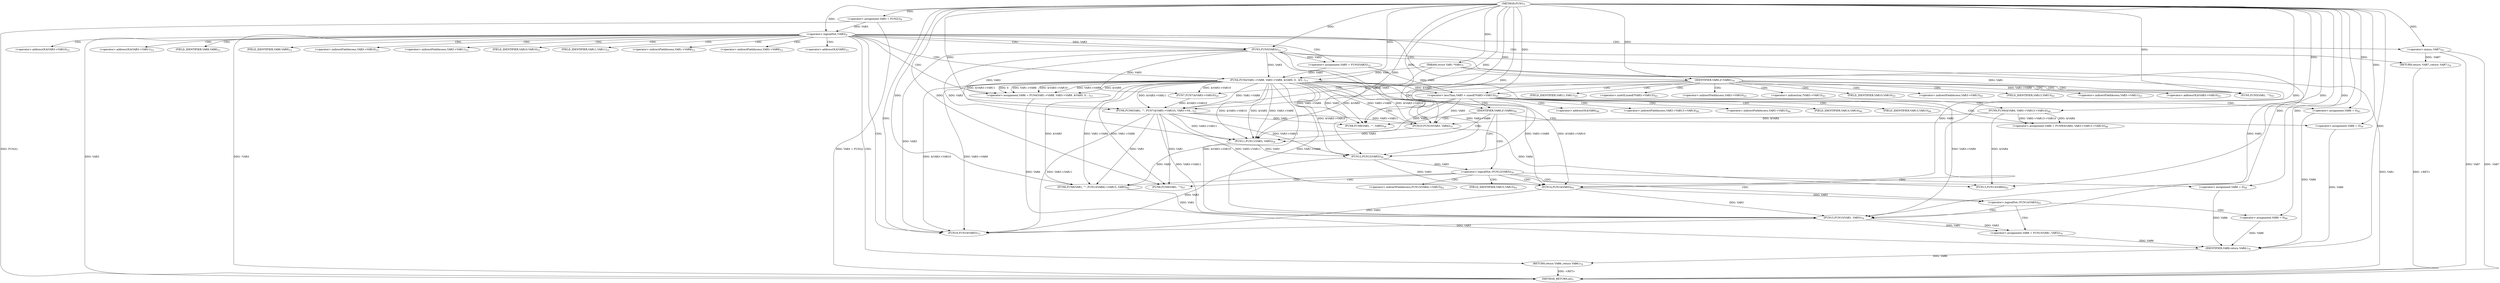 digraph "FUN1" {  
"8" [label = <(METHOD,FUN1)<SUB>1</SUB>> ]
"146" [label = <(METHOD_RETURN,int)<SUB>1</SUB>> ]
"9" [label = <(PARAM,struct VAR1 *VAR1)<SUB>1</SUB>> ]
"15" [label = <(&lt;operator&gt;.assignment,VAR3 = FUN2())<SUB>8</SUB>> ]
"25" [label = <(&lt;operator&gt;.assignment,VAR5 = FUN3(VAR3))<SUB>12</SUB>> ]
"29" [label = <(&lt;operator&gt;.assignment,VAR6 = FUN4(VAR1-&gt;VAR8, VAR3-&gt;VAR9, &amp;VAR5, 0,

...)<SUB>13</SUB>> ]
"56" [label = <(FUN6,FUN6(VAR1, &quot;&quot;,

		 FUN7(&amp;VAR3-&gt;VAR10), VAR3-&gt;VA...)<SUB>23</SUB>> ]
"84" [label = <(&lt;operator&gt;.assignment,VAR6 = FUN9(&amp;VAR4, VAR3-&gt;VAR13-&gt;VAR14))<SUB>48</SUB>> ]
"101" [label = <(FUN10,FUN10(VAR3, VAR4))<SUB>53</SUB>> ]
"104" [label = <(FUN11,FUN11(VAR3, VAR5))<SUB>54</SUB>> ]
"119" [label = <(FUN6,FUN6(VAR1, &quot;&quot;,
		 FUN13(VAR4)-&gt;VAR15, VAR5))<SUB>62</SUB>> ]
"136" [label = <(&lt;operator&gt;.assignment,VAR6 = FUN15(VAR1, VAR3))<SUB>70</SUB>> ]
"142" [label = <(FUN16,FUN16(VAR3))<SUB>73</SUB>> ]
"144" [label = <(RETURN,return VAR6;,return VAR6;)<SUB>74</SUB>> ]
"19" [label = <(&lt;operator&gt;.logicalNot,!VAR3)<SUB>9</SUB>> ]
"50" [label = <(IDENTIFIER,VAR6,if (VAR6))<SUB>18</SUB>> ]
"68" [label = <(&lt;operator&gt;.lessThan,VAR5 &lt; sizeof(*VAR3-&gt;VAR13))<SUB>43</SUB>> ]
"95" [label = <(IDENTIFIER,VAR6,if (VAR6))<SUB>49</SUB>> ]
"108" [label = <(&lt;operator&gt;.logicalNot,!FUN12(VAR3))<SUB>56</SUB>> ]
"128" [label = <(&lt;operator&gt;.logicalNot,!FUN14(VAR3))<SUB>65</SUB>> ]
"145" [label = <(IDENTIFIER,VAR6,return VAR6;)<SUB>74</SUB>> ]
"22" [label = <(RETURN,return -VAR7;,return -VAR7;)<SUB>10</SUB>> ]
"27" [label = <(FUN3,FUN3(VAR3))<SUB>12</SUB>> ]
"31" [label = <(FUN4,FUN4(VAR1-&gt;VAR8, VAR3-&gt;VAR9, &amp;VAR5, 0,

			  &amp;V...)<SUB>13</SUB>> ]
"52" [label = <(FUN5,FUN5(VAR1, &quot;&quot;))<SUB>19</SUB>> ]
"59" [label = <(FUN7,FUN7(&amp;VAR3-&gt;VAR10))<SUB>25</SUB>> ]
"76" [label = <(FUN8,FUN8(VAR1, &quot;&quot;, VAR5))<SUB>44</SUB>> ]
"80" [label = <(&lt;operator&gt;.assignment,VAR6 = 0)<SUB>45</SUB>> ]
"86" [label = <(FUN9,FUN9(&amp;VAR4, VAR3-&gt;VAR13-&gt;VAR14))<SUB>48</SUB>> ]
"97" [label = <(&lt;operator&gt;.assignment,VAR6 = 0)<SUB>50</SUB>> ]
"112" [label = <(FUN8,FUN8(VAR1, &quot;&quot;))<SUB>57</SUB>> ]
"115" [label = <(&lt;operator&gt;.assignment,VAR6 = 0)<SUB>58</SUB>> ]
"132" [label = <(&lt;operator&gt;.assignment,VAR6 = 0)<SUB>66</SUB>> ]
"138" [label = <(FUN15,FUN15(VAR1, VAR3))<SUB>70</SUB>> ]
"23" [label = <(&lt;operator&gt;.minus,-VAR7)<SUB>10</SUB>> ]
"109" [label = <(FUN12,FUN12(VAR3))<SUB>56</SUB>> ]
"123" [label = <(FUN13,FUN13(VAR4))<SUB>63</SUB>> ]
"129" [label = <(FUN14,FUN14(VAR3))<SUB>65</SUB>> ]
"64" [label = <(&lt;operator&gt;.indirectFieldAccess,VAR3-&gt;VAR11)<SUB>25</SUB>> ]
"122" [label = <(&lt;operator&gt;.indirectFieldAccess,FUN13(VAR4)-&gt;VAR15)<SUB>63</SUB>> ]
"32" [label = <(&lt;operator&gt;.indirectFieldAccess,VAR1-&gt;VAR8)<SUB>13</SUB>> ]
"35" [label = <(&lt;operator&gt;.indirectFieldAccess,VAR3-&gt;VAR9)<SUB>13</SUB>> ]
"38" [label = <(&lt;operator&gt;.addressOf,&amp;VAR5)<SUB>13</SUB>> ]
"41" [label = <(&lt;operator&gt;.addressOf,&amp;VAR3-&gt;VAR10)<SUB>15</SUB>> ]
"45" [label = <(&lt;operator&gt;.addressOf,&amp;VAR3-&gt;VAR11)<SUB>15</SUB>> ]
"60" [label = <(&lt;operator&gt;.addressOf,&amp;VAR3-&gt;VAR10)<SUB>25</SUB>> ]
"66" [label = <(FIELD_IDENTIFIER,VAR11,VAR11)<SUB>25</SUB>> ]
"70" [label = <(&lt;operator&gt;.sizeOf,sizeof(*VAR3-&gt;VAR13))<SUB>43</SUB>> ]
"87" [label = <(&lt;operator&gt;.addressOf,&amp;VAR4)<SUB>48</SUB>> ]
"89" [label = <(&lt;operator&gt;.indirectFieldAccess,VAR3-&gt;VAR13-&gt;VAR14)<SUB>48</SUB>> ]
"125" [label = <(FIELD_IDENTIFIER,VAR15,VAR15)<SUB>63</SUB>> ]
"34" [label = <(FIELD_IDENTIFIER,VAR8,VAR8)<SUB>13</SUB>> ]
"37" [label = <(FIELD_IDENTIFIER,VAR9,VAR9)<SUB>13</SUB>> ]
"42" [label = <(&lt;operator&gt;.indirectFieldAccess,VAR3-&gt;VAR10)<SUB>15</SUB>> ]
"46" [label = <(&lt;operator&gt;.indirectFieldAccess,VAR3-&gt;VAR11)<SUB>15</SUB>> ]
"61" [label = <(&lt;operator&gt;.indirectFieldAccess,VAR3-&gt;VAR10)<SUB>25</SUB>> ]
"71" [label = <(&lt;operator&gt;.indirection,*VAR3-&gt;VAR13)<SUB>43</SUB>> ]
"90" [label = <(&lt;operator&gt;.indirectFieldAccess,VAR3-&gt;VAR13)<SUB>48</SUB>> ]
"93" [label = <(FIELD_IDENTIFIER,VAR14,VAR14)<SUB>48</SUB>> ]
"44" [label = <(FIELD_IDENTIFIER,VAR10,VAR10)<SUB>15</SUB>> ]
"48" [label = <(FIELD_IDENTIFIER,VAR11,VAR11)<SUB>15</SUB>> ]
"63" [label = <(FIELD_IDENTIFIER,VAR10,VAR10)<SUB>25</SUB>> ]
"72" [label = <(&lt;operator&gt;.indirectFieldAccess,VAR3-&gt;VAR13)<SUB>43</SUB>> ]
"92" [label = <(FIELD_IDENTIFIER,VAR13,VAR13)<SUB>48</SUB>> ]
"74" [label = <(FIELD_IDENTIFIER,VAR13,VAR13)<SUB>43</SUB>> ]
  "22" -> "146"  [ label = "DDG: &lt;RET&gt;"] 
  "144" -> "146"  [ label = "DDG: &lt;RET&gt;"] 
  "9" -> "146"  [ label = "DDG: VAR1"] 
  "15" -> "146"  [ label = "DDG: FUN2()"] 
  "15" -> "146"  [ label = "DDG: VAR3 = FUN2()"] 
  "19" -> "146"  [ label = "DDG: VAR3"] 
  "19" -> "146"  [ label = "DDG: !VAR3"] 
  "23" -> "146"  [ label = "DDG: VAR7"] 
  "23" -> "146"  [ label = "DDG: -VAR7"] 
  "8" -> "9"  [ label = "DDG: "] 
  "8" -> "15"  [ label = "DDG: "] 
  "27" -> "25"  [ label = "DDG: VAR3"] 
  "31" -> "29"  [ label = "DDG: VAR3-&gt;VAR9"] 
  "31" -> "29"  [ label = "DDG: &amp;VAR5"] 
  "31" -> "29"  [ label = "DDG: &amp;VAR3-&gt;VAR11"] 
  "31" -> "29"  [ label = "DDG: 0"] 
  "31" -> "29"  [ label = "DDG: VAR1-&gt;VAR8"] 
  "31" -> "29"  [ label = "DDG: &amp;VAR3-&gt;VAR10"] 
  "86" -> "84"  [ label = "DDG: &amp;VAR4"] 
  "86" -> "84"  [ label = "DDG: VAR3-&gt;VAR13-&gt;VAR14"] 
  "138" -> "136"  [ label = "DDG: VAR1"] 
  "138" -> "136"  [ label = "DDG: VAR3"] 
  "145" -> "144"  [ label = "DDG: VAR6"] 
  "8" -> "50"  [ label = "DDG: "] 
  "9" -> "56"  [ label = "DDG: VAR1"] 
  "31" -> "56"  [ label = "DDG: VAR1-&gt;VAR8"] 
  "8" -> "56"  [ label = "DDG: "] 
  "59" -> "56"  [ label = "DDG: &amp;VAR3-&gt;VAR10"] 
  "27" -> "56"  [ label = "DDG: VAR3"] 
  "31" -> "56"  [ label = "DDG: &amp;VAR3-&gt;VAR11"] 
  "8" -> "95"  [ label = "DDG: "] 
  "27" -> "101"  [ label = "DDG: VAR3"] 
  "31" -> "101"  [ label = "DDG: VAR3-&gt;VAR9"] 
  "56" -> "101"  [ label = "DDG: VAR3-&gt;VAR11"] 
  "8" -> "101"  [ label = "DDG: "] 
  "31" -> "101"  [ label = "DDG: &amp;VAR3-&gt;VAR10"] 
  "86" -> "101"  [ label = "DDG: &amp;VAR4"] 
  "31" -> "104"  [ label = "DDG: VAR3-&gt;VAR9"] 
  "56" -> "104"  [ label = "DDG: VAR3-&gt;VAR11"] 
  "101" -> "104"  [ label = "DDG: VAR3"] 
  "8" -> "104"  [ label = "DDG: "] 
  "27" -> "104"  [ label = "DDG: VAR3"] 
  "31" -> "104"  [ label = "DDG: &amp;VAR3-&gt;VAR10"] 
  "31" -> "104"  [ label = "DDG: &amp;VAR5"] 
  "68" -> "104"  [ label = "DDG: VAR5"] 
  "31" -> "119"  [ label = "DDG: VAR1-&gt;VAR8"] 
  "56" -> "119"  [ label = "DDG: VAR1"] 
  "8" -> "119"  [ label = "DDG: "] 
  "31" -> "119"  [ label = "DDG: &amp;VAR5"] 
  "104" -> "119"  [ label = "DDG: VAR5"] 
  "27" -> "142"  [ label = "DDG: VAR3"] 
  "31" -> "142"  [ label = "DDG: VAR3-&gt;VAR9"] 
  "56" -> "142"  [ label = "DDG: VAR3-&gt;VAR11"] 
  "109" -> "142"  [ label = "DDG: VAR3"] 
  "129" -> "142"  [ label = "DDG: VAR3"] 
  "138" -> "142"  [ label = "DDG: VAR3"] 
  "8" -> "142"  [ label = "DDG: "] 
  "31" -> "142"  [ label = "DDG: &amp;VAR3-&gt;VAR10"] 
  "29" -> "145"  [ label = "DDG: VAR6"] 
  "97" -> "145"  [ label = "DDG: VAR6"] 
  "115" -> "145"  [ label = "DDG: VAR6"] 
  "132" -> "145"  [ label = "DDG: VAR6"] 
  "136" -> "145"  [ label = "DDG: VAR6"] 
  "80" -> "145"  [ label = "DDG: VAR6"] 
  "8" -> "145"  [ label = "DDG: "] 
  "15" -> "19"  [ label = "DDG: VAR3"] 
  "8" -> "19"  [ label = "DDG: "] 
  "23" -> "22"  [ label = "DDG: -VAR7"] 
  "19" -> "27"  [ label = "DDG: VAR3"] 
  "8" -> "27"  [ label = "DDG: "] 
  "9" -> "31"  [ label = "DDG: VAR1"] 
  "27" -> "31"  [ label = "DDG: VAR3"] 
  "25" -> "31"  [ label = "DDG: VAR5"] 
  "8" -> "31"  [ label = "DDG: "] 
  "31" -> "59"  [ label = "DDG: &amp;VAR3-&gt;VAR10"] 
  "27" -> "59"  [ label = "DDG: VAR3"] 
  "25" -> "68"  [ label = "DDG: VAR5"] 
  "31" -> "68"  [ label = "DDG: &amp;VAR5"] 
  "8" -> "68"  [ label = "DDG: "] 
  "8" -> "80"  [ label = "DDG: "] 
  "8" -> "86"  [ label = "DDG: "] 
  "8" -> "97"  [ label = "DDG: "] 
  "109" -> "108"  [ label = "DDG: VAR3"] 
  "8" -> "115"  [ label = "DDG: "] 
  "129" -> "128"  [ label = "DDG: VAR3"] 
  "8" -> "132"  [ label = "DDG: "] 
  "31" -> "138"  [ label = "DDG: VAR1-&gt;VAR8"] 
  "119" -> "138"  [ label = "DDG: VAR1"] 
  "8" -> "138"  [ label = "DDG: "] 
  "31" -> "138"  [ label = "DDG: VAR3-&gt;VAR9"] 
  "56" -> "138"  [ label = "DDG: VAR3-&gt;VAR11"] 
  "129" -> "138"  [ label = "DDG: VAR3"] 
  "27" -> "138"  [ label = "DDG: VAR3"] 
  "31" -> "138"  [ label = "DDG: &amp;VAR3-&gt;VAR10"] 
  "9" -> "52"  [ label = "DDG: VAR1"] 
  "31" -> "52"  [ label = "DDG: VAR1-&gt;VAR8"] 
  "8" -> "52"  [ label = "DDG: "] 
  "31" -> "76"  [ label = "DDG: VAR1-&gt;VAR8"] 
  "56" -> "76"  [ label = "DDG: VAR1"] 
  "8" -> "76"  [ label = "DDG: "] 
  "31" -> "76"  [ label = "DDG: &amp;VAR5"] 
  "68" -> "76"  [ label = "DDG: VAR5"] 
  "31" -> "109"  [ label = "DDG: VAR3-&gt;VAR9"] 
  "56" -> "109"  [ label = "DDG: VAR3-&gt;VAR11"] 
  "104" -> "109"  [ label = "DDG: VAR3"] 
  "8" -> "109"  [ label = "DDG: "] 
  "27" -> "109"  [ label = "DDG: VAR3"] 
  "31" -> "109"  [ label = "DDG: &amp;VAR3-&gt;VAR10"] 
  "31" -> "112"  [ label = "DDG: VAR1-&gt;VAR8"] 
  "56" -> "112"  [ label = "DDG: VAR1"] 
  "8" -> "112"  [ label = "DDG: "] 
  "86" -> "123"  [ label = "DDG: &amp;VAR4"] 
  "101" -> "123"  [ label = "DDG: VAR4"] 
  "8" -> "123"  [ label = "DDG: "] 
  "31" -> "129"  [ label = "DDG: VAR3-&gt;VAR9"] 
  "56" -> "129"  [ label = "DDG: VAR3-&gt;VAR11"] 
  "109" -> "129"  [ label = "DDG: VAR3"] 
  "8" -> "129"  [ label = "DDG: "] 
  "27" -> "129"  [ label = "DDG: VAR3"] 
  "31" -> "129"  [ label = "DDG: &amp;VAR3-&gt;VAR10"] 
  "8" -> "23"  [ label = "DDG: "] 
  "19" -> "34"  [ label = "CDG: "] 
  "19" -> "42"  [ label = "CDG: "] 
  "19" -> "37"  [ label = "CDG: "] 
  "19" -> "38"  [ label = "CDG: "] 
  "19" -> "25"  [ label = "CDG: "] 
  "19" -> "27"  [ label = "CDG: "] 
  "19" -> "50"  [ label = "CDG: "] 
  "19" -> "144"  [ label = "CDG: "] 
  "19" -> "44"  [ label = "CDG: "] 
  "19" -> "35"  [ label = "CDG: "] 
  "19" -> "48"  [ label = "CDG: "] 
  "19" -> "32"  [ label = "CDG: "] 
  "19" -> "46"  [ label = "CDG: "] 
  "19" -> "22"  [ label = "CDG: "] 
  "19" -> "142"  [ label = "CDG: "] 
  "19" -> "45"  [ label = "CDG: "] 
  "19" -> "29"  [ label = "CDG: "] 
  "19" -> "23"  [ label = "CDG: "] 
  "19" -> "41"  [ label = "CDG: "] 
  "19" -> "31"  [ label = "CDG: "] 
  "50" -> "68"  [ label = "CDG: "] 
  "50" -> "60"  [ label = "CDG: "] 
  "50" -> "64"  [ label = "CDG: "] 
  "50" -> "52"  [ label = "CDG: "] 
  "50" -> "56"  [ label = "CDG: "] 
  "50" -> "74"  [ label = "CDG: "] 
  "50" -> "59"  [ label = "CDG: "] 
  "50" -> "61"  [ label = "CDG: "] 
  "50" -> "70"  [ label = "CDG: "] 
  "50" -> "66"  [ label = "CDG: "] 
  "50" -> "72"  [ label = "CDG: "] 
  "50" -> "71"  [ label = "CDG: "] 
  "50" -> "63"  [ label = "CDG: "] 
  "68" -> "84"  [ label = "CDG: "] 
  "68" -> "95"  [ label = "CDG: "] 
  "68" -> "92"  [ label = "CDG: "] 
  "68" -> "76"  [ label = "CDG: "] 
  "68" -> "87"  [ label = "CDG: "] 
  "68" -> "93"  [ label = "CDG: "] 
  "68" -> "90"  [ label = "CDG: "] 
  "68" -> "80"  [ label = "CDG: "] 
  "68" -> "86"  [ label = "CDG: "] 
  "68" -> "89"  [ label = "CDG: "] 
  "95" -> "104"  [ label = "CDG: "] 
  "95" -> "97"  [ label = "CDG: "] 
  "95" -> "101"  [ label = "CDG: "] 
  "95" -> "108"  [ label = "CDG: "] 
  "95" -> "109"  [ label = "CDG: "] 
  "108" -> "115"  [ label = "CDG: "] 
  "108" -> "128"  [ label = "CDG: "] 
  "108" -> "119"  [ label = "CDG: "] 
  "108" -> "112"  [ label = "CDG: "] 
  "108" -> "129"  [ label = "CDG: "] 
  "108" -> "122"  [ label = "CDG: "] 
  "108" -> "123"  [ label = "CDG: "] 
  "108" -> "125"  [ label = "CDG: "] 
  "128" -> "136"  [ label = "CDG: "] 
  "128" -> "132"  [ label = "CDG: "] 
  "128" -> "138"  [ label = "CDG: "] 
}
